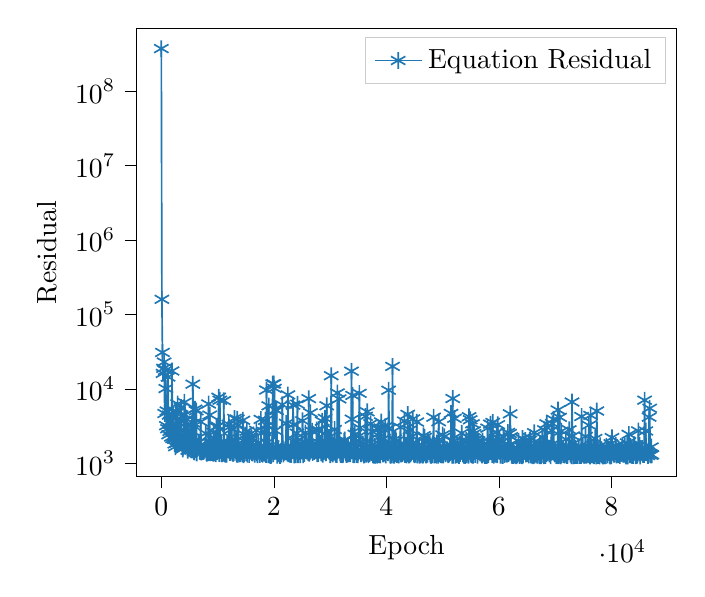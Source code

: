 % This file was created by tikzplotlib v0.9.1.
\begin{tikzpicture}

\definecolor{color0}{rgb}{0.122,0.467,0.706}

\begin{axis}[
legend cell align={left},
legend style={fill opacity=0.8, draw opacity=1, text opacity=1, draw=white!80!black},
log basis y={10},
tick align=outside,
tick pos=left,
x grid style={white!69.02!black},
xlabel={Epoch},
xmin=-4360, xmax=91560,
xtick style={color=black},
y grid style={white!69.02!black},
ylabel={Residual},
ymin=663.822, ymax=697845486.99,
ymode=log,
ytick style={color=black},
ytick={10,100,1000,10000,100000,1000000,10000000,100000000,1000000000,10000000000},
yticklabels={\(\displaystyle {10^{1}}\),\(\displaystyle {10^{2}}\),\(\displaystyle {10^{3}}\),\(\displaystyle {10^{4}}\),\(\displaystyle {10^{5}}\),\(\displaystyle {10^{6}}\),\(\displaystyle {10^{7}}\),\(\displaystyle {10^{8}}\),\(\displaystyle {10^{9}}\),\(\displaystyle {10^{10}}\)}
]
\addplot [semithick, color0, mark=asterisk, mark size=3, mark options={solid}]
table {%
0 371573988
100 159246.836
200 30828.038
300 16127.444
400 18852.712
500 22905.035
600 4665.671
700 17666.999
800 10094.729
900 3200.816
1000 5037.406
1100 2913.707
1200 14411.261
1300 2418.103
1400 4443.106
1500 2677.729
1600 3648.308
1700 2843.853
1800 2259.803
1900 17379.172
2000 2149.457
2100 4334.176
2200 3119.359
2300 2107.246
2400 1819.984
2500 1670.729
2600 4691.836
2700 4988.302
2800 1874.985
2900 6286.978
3000 1979.241
3100 3056.54
3200 2159.25
3300 1893.753
3400 3775.373
3500 5612.212
3600 2034.292
3700 1795.456
3800 1555.727
3900 1651.921
4000 3663.95
4100 6598.024
4200 4500.63
4300 2238.739
4400 2664.183
4500 3932.876
4600 2976.292
4700 1495.095
4800 2451.599
4900 1687.227
5000 1601.945
5100 2199.057
5200 2760.063
5300 1520.581
5400 3294.439
5500 1507.166
5600 11555.488
5700 3464.928
5800 1442.59
5900 1414.718
6000 5346.549
6100 1532.371
6200 5064.935
6300 1375.997
6400 1575.623
6500 1681.99
6600 1936.272
6700 1912.875
6800 1451.951
6900 1437.02
7000 3605.536
7100 1410.458
7200 1421.83
7300 1450.116
7400 1457.512
7500 1434.556
7600 1501.942
7700 1491.597
7800 1706.595
7900 2522.531
8000 1379.201
8100 1356.467
8200 1598.01
8300 1377.915
8400 6265.745
8500 1393.356
8600 4440.791
8700 1385.208
8800 1930.634
8900 1486.509
9000 1389.534
9100 1774.409
9200 1359.992
9300 2616.22
9400 1367.091
9500 1977.68
9600 2140.471
9700 1344.047
9800 3087.072
9900 1436.827
10000 3166.235
10100 1674.775
10200 7704.852
10300 1351.781
10400 7043.097
10500 1552.072
10600 1794.529
10700 1345.015
10800 1340.384
10900 1620.619
11000 1366.594
11100 6951.666
11200 1374.375
11300 1343.141
11400 1324.714
11500 1459.107
11600 1319.193
11700 1814.916
11800 1783.234
11900 1659.462
12000 3337.692
12100 3050.381
12200 1391.617
12300 2248.306
12400 1699.621
12500 2873.485
12600 1402.024
12700 1359.595
12800 1356.904
12900 1385.782
13000 4008.427
13100 1999.074
13200 1782.355
13300 1406.553
13400 1324.898
13500 3922.897
13600 1318.007
13700 3258.056
13800 1395.389
13900 1327.846
14000 1363.783
14100 1351.44
14200 1534.534
14300 1412.698
14400 1325.822
14500 3781.856
14600 1300.408
14700 1345.73
14800 1394.889
14900 2413.541
15000 1923.504
15100 1370.97
15200 2699.198
15300 1316.23
15400 1976.989
15500 2021.307
15600 1314.464
15700 2277.047
15800 1473.226
15900 1669.579
16000 2203.771
16100 1392.953
16200 1372.126
16300 1711.175
16400 1615.213
16500 1419.393
16600 1315.22
16700 1429.582
16800 1481.441
16900 2772.987
17000 1373.226
17100 1295.829
17200 1862.661
17300 1502.147
17400 1421.074
17500 1306.474
17600 1415.694
17700 3888.831
17800 1427.305
17900 1352.821
18000 1314.987
18100 1375.427
18200 1406.529
18300 2671.996
18400 1360.615
18500 3781.422
18600 1308.756
18700 9643.172
18800 1907.552
18900 3211.059
19000 1296.177
19100 5918.796
19200 1510.069
19300 1289.621
19400 1273.458
19500 1277.172
19600 1323.932
19700 1775.431
19800 11628.168
19900 1340.09
20000 11670.582
20100 10160.104
20200 2748.18
20300 5213.285
20400 1669.498
20500 5119.305
20600 1279.764
20700 1411.021
20800 1496.586
20900 1353.984
21000 1330.868
21100 1274.141
21200 1300.375
21300 1342.785
21400 1450.831
21500 6123.133
21600 1577.101
21700 1326.122
21800 1399.119
21900 1415.56
22000 1524.823
22100 1429.824
22200 3438.381
22300 1560.843
22400 1361.075
22500 8298.375
22600 1339.035
22700 1380.167
22800 1328.029
22900 1315.353
23000 1543.218
23100 1310.633
23200 1518.882
23300 1580.313
23400 6044.178
23500 3304.298
23600 1288.37
23700 1588.955
23800 1900.387
23900 1299.666
24000 1983.73
24100 2541.211
24200 6227.561
24300 1302.332
24400 1595.138
24500 1437.936
24600 1474.781
24700 1301.385
24800 1524.669
24900 1827.179
25000 1485.996
25100 3723.167
25200 1302.459
25300 1362.472
25400 1348.686
25500 1904.418
25600 2562.788
25700 1704.872
25800 1873.604
25900 1473.822
26000 1460.861
26100 1397.577
26200 7399.322
26300 1364.418
26400 1428.973
26500 4768.765
26600 1552.448
26700 1917.631
26800 2705.503
26900 1397.145
27000 1443.93
27100 1452.489
27200 1438.723
27300 1499.597
27400 1500.312
27500 1493.996
27600 2816.622
27700 1344.123
27800 1399.602
27900 1347.275
28000 2784.982
28100 1712.045
28200 1491.768
28300 1843.412
28400 1377.457
28500 1370.345
28600 3689.924
28700 1323.623
28800 1635.795
28900 1429.035
29000 1519.527
29100 4011.962
29200 1378.197
29300 1385.649
29400 5932.58
29500 1606.611
29600 1621.537
29700 1793.704
29800 2236.797
29900 1432.785
30000 1302.564
30100 1318.436
30200 15030.253
30300 1377.582
30400 1622.796
30500 1331.995
30600 1771.306
30700 1399.942
30800 2846.092
30900 1613.915
31000 1318.895
31100 1319.014
31200 1313.122
31300 8814.067
31400 1590.531
31500 1980.268
31600 7327.475
31700 1635.017
31800 1369.298
31900 1308.086
32000 1311.343
32100 1659.784
32200 1296.872
32300 1318.595
32400 1435.891
32500 1986.831
32600 2061.245
32700 1627.558
32800 1368.535
32900 1309.278
33000 1570.914
33100 1323.998
33200 1722.734
33300 1351.952
33400 1359.971
33500 1339.738
33600 1341.468
33700 1493.644
33800 17273.458
33900 3916.947
34000 8162.606
34100 1310.373
34200 1307.72
34300 1296.062
34400 2448.471
34500 1421.854
34600 1994.604
34700 1313.525
34800 1353.516
34900 1304.289
35000 1404.439
35100 2320.219
35200 8708.965
35300 2991.763
35400 1907.478
35500 1339.165
35600 1369.669
35700 1806.027
35800 1826.879
35900 1372.409
36000 1291.443
36100 1296.905
36200 1361.753
36300 4277.662
36400 1318.332
36500 1408.822
36600 4917.706
36700 1363.028
36800 1295.193
36900 1383.989
37000 1337.566
37100 1704.834
37200 3397.139
37300 1382.789
37400 1526.852
37500 2657.717
37600 1295.791
37700 1294.563
37800 1287.117
37900 1701.006
38000 1279.113
38100 1292.624
38200 1422.372
38300 1316.612
38400 1281.929
38500 2191.33
38600 2841.861
38700 1308.421
38800 2543.121
38900 1290.484
39000 2993.305
39100 3593.069
39200 1742.783
39300 1763.65
39400 1330.105
39500 2149.844
39600 1547.89
39700 1358.878
39800 3097.621
39900 1293.707
40000 1551.364
40100 1494.085
40200 1509.811
40300 1384.835
40400 9580.388
40500 2940.297
40600 1759.121
40700 1286.967
40800 1283.866
40900 1305.054
41000 1408.473
41100 20022.81
41200 1289.83
41300 1307.56
41400 1284.406
41500 2111.671
41600 1336.89
41700 1980.218
41800 1338.463
41900 1313.302
42000 1306.05
42100 1300.181
42200 1292.6
42300 1791.665
42400 1419.207
42500 3053.68
42600 1334.374
42700 1430.753
42800 1337.204
42900 1372.05
43000 1428.978
43100 1819.266
43200 3693.637
43300 1307.504
43400 1437.945
43500 1735.034
43600 1290.306
43700 1335.923
43800 4543.197
43900 1584.283
44000 1288.074
44100 1296.051
44200 2818.911
44300 1340.477
44400 1394.615
44500 1440.917
44600 2296.289
44700 3942.145
44800 1889.703
44900 1343.68
45000 1294.943
45100 1409.367
45200 1318.303
45300 1662.072
45400 3579.235
45500 1286.75
45600 1331.829
45700 1411.956
45800 1555.528
45900 1280.804
46000 1328.126
46100 1301.356
46200 1375.224
46300 1593.385
46400 1293.064
46500 1289.485
46600 2353.442
46700 1368.345
46800 2228.183
46900 1668.09
47000 1303.109
47100 1294.337
47200 1334.328
47300 1323.493
47400 1917.294
47500 1480.672
47600 1452.622
47700 1827.772
47800 1330.689
47900 1276.006
48000 1283.662
48100 1301.854
48200 1744.298
48300 1825.883
48400 4159.899
48500 1289.811
48600 1721.091
48700 1313.516
48800 1326.601
48900 1283.612
49000 1883.847
49100 1355.083
49200 1278.298
49300 3617.051
49400 1333.077
49500 1441.972
49600 1427.382
49700 1299.231
49800 1324.703
49900 1295.583
50000 2410.533
50100 1293.371
50200 1636.155
50300 2281.925
50400 1409.907
50500 1342.631
50600 1399.353
50700 1514.995
50800 1519.34
50900 1343.011
51000 1294.91
51100 1470.841
51200 1326.325
51300 1599.706
51400 1390.155
51500 4677.292
51600 1723.412
51700 1277.502
51800 7415.351
51900 1281.86
52000 1981.669
52100 4017.21
52200 1478.032
52300 1280.286
52400 1390.859
52500 1306.793
52600 1330.919
52700 1776.781
52800 1285.028
52900 1272.629
53000 1425.532
53100 1347.681
53200 1726.368
53300 2017.341
53400 2545.209
53500 1764.658
53600 1326.027
53700 1664.314
53800 1276.476
53900 1293.638
54000 1270.875
54100 1300.989
54200 2035.734
54300 1303.923
54400 1404.463
54500 1385.301
54600 1279.185
54700 4226.767
54800 2171.89
54900 3845.584
55000 1324.966
55100 1757.016
55200 1293.618
55300 3395.849
55400 1275.314
55500 2731.787
55600 2510.631
55700 1811.879
55800 1306.898
55900 2099.311
56000 1829.802
56100 1516.122
56200 1275.001
56300 2002.907
56400 1606.417
56500 1563.544
56600 1538.553
56700 1367.723
56800 1421.384
56900 1357.019
57000 1293.684
57100 1993.943
57200 1804.873
57300 1366.707
57400 1325.404
57500 1273.38
57600 1301.799
57700 1267.01
57800 1363.877
57900 1275.1
58000 2967.676
58100 1297.327
58200 1405.151
58300 1927.568
58400 1442.479
58500 3359.121
58600 1597.044
58700 1471.522
58800 1312.602
58900 3538.043
59000 1517.523
59100 1275.053
59200 1635.428
59300 1343.425
59400 1865.145
59500 1322.526
59600 2603.956
59700 1302.699
59800 3301.699
59900 1469.172
60000 1807.025
60100 2119.548
60200 1629.55
60300 1282.272
60400 1616.355
60500 1547.812
60600 1277.929
60700 1269.609
60800 2249.111
60900 1448.513
61000 1312.507
61100 1425.068
61200 1457.441
61300 1345.581
61400 1325.92
61500 1326.438
61600 2601.476
61700 1356.053
61800 1760.98
61900 2513.968
62000 4616.173
62100 2278.55
62200 1401.52
62300 1275.841
62400 1269.307
62500 1277.435
62600 1268.043
62700 1301.768
62800 1295.8
62900 1316.393
63000 1280.857
63100 1262.752
63200 1592.169
63300 1288.285
63400 1357.903
63500 1987.437
63600 1564.755
63700 1265.646
63800 1435.606
63900 1316.125
64000 1660.053
64100 1257.279
64200 2160.907
64300 1291.699
64400 1636.351
64500 1576.467
64600 1609.98
64700 2025.516
64800 1334.187
64900 1536.96
65000 1353.85
65100 1457.335
65200 1365.048
65300 1290.924
65400 1544.882
65500 2041.798
65600 2206.831
65700 1294.559
65800 1712.16
65900 1286.849
66000 1277.669
66100 1256.427
66200 1276.907
66300 2577.297
66400 1287.34
66500 1469.353
66600 1350.845
66700 1324.439
66800 1283.601
66900 1294.715
67000 1422.543
67100 1585.517
67200 1264.893
67300 1800.497
67400 1570.67
67500 1263.955
67600 1325.872
67700 2243.757
67800 1601.513
67900 1299.956
68000 1260.36
68100 2817.976
68200 1266.791
68300 1276.938
68400 1354.536
68500 3392.31
68600 1467.289
68700 1374.257
68800 1504.489
68900 1592.946
69000 1325.284
69100 1591.004
69200 1259.834
69300 1771.23
69400 2767.754
69500 3415.47
69600 1468.029
69700 3901.755
69800 1533.003
69900 1325.311
70000 1483.842
70100 1351.148
70200 1270.303
70300 1276.516
70400 1261.182
70500 5208.517
70600 1265.641
70700 1320.444
70800 4139.182
70900 1257.063
71000 1264.805
71100 2703.623
71200 1307.919
71300 1402.357
71400 1548.454
71500 1306.294
71600 1296.83
71700 1294.629
71800 1325.235
71900 2101.742
72000 1630.083
72100 1272.463
72200 1279.118
72300 1459.918
72400 1700.829
72500 2819.858
72600 1497.31
72700 1315.31
72800 1568.897
72900 1262.906
73000 6652.093
73100 2326.626
73200 1262.075
73300 1257.617
73400 1875.469
73500 1268.352
73600 1595.82
73700 1272.482
73800 1387.84
73900 1335.139
74000 1265.999
74100 1408.278
74200 1676.852
74300 1270.166
74400 1308.844
74500 1274.285
74600 1272.468
74700 4251.08
74800 1326.125
74900 1633.924
75000 1328.157
75100 1280.097
75200 1444.772
75300 1279.166
75400 2295.213
75500 1348.205
75600 1279.516
75700 1320.673
75800 1632.883
75900 1303.544
76000 3246.541
76100 1433.256
76200 1248.898
76300 4400.373
76400 1309.297
76500 1613.05
76600 1291.772
76700 1355.892
76800 1739.736
76900 1260.578
77000 1474.387
77100 2154.096
77200 1341.23
77300 1255.089
77400 5040.334
77500 1318.875
77600 1269.253
77700 1267.631
77800 1288.46
77900 1252.983
78000 1729.234
78100 1335.009
78200 1441.216
78300 1290.807
78400 1365.761
78500 1252.564
78600 1326.65
78700 1295.445
78800 1264.978
78900 1263.069
79000 1269.622
79100 1693.163
79200 1540.564
79300 1290.587
79400 1560.448
79500 1392.985
79600 1531.713
79700 1276.447
79800 1254.765
79900 1832.23
80000 1256.187
80100 2216.515
80200 1427.118
80300 1380.704
80400 1335.17
80500 1314.971
80600 1340.223
80700 1643.858
80800 1734.636
80900 1286.46
81000 1442.884
81100 1313.284
81200 1367.45
81300 1299.695
81400 1304.801
81500 1273.934
81600 1419.889
81700 1366.226
81800 1365.459
81900 1367.257
82000 1649.877
82100 1322.754
82200 1340.599
82300 1316.607
82400 1721.147
82500 1498.065
82600 1246.711
82700 1277.611
82800 1876.851
82900 1253.414
83000 1461.838
83100 2447.537
83200 1739.719
83300 1298.927
83400 1688.63
83500 1295.905
83600 1279.037
83700 1277.438
83800 1267.836
83900 1274.194
84000 1697.661
84100 1781.332
84200 1439.432
84300 1264.936
84400 1415.741
84500 1272.009
84600 1296.414
84700 1357.609
84800 2723.359
84900 1415.092
85000 1740.64
85100 1247.542
85200 1371.599
85300 1528.345
85400 1402.415
85500 1580.666
85600 1315.539
85700 1307.407
85800 1306.845
85900 7043.926
86000 1393.134
86100 2719.299
86200 1465.849
86300 1382.058
86400 1424.479
86500 1268.663
86600 1334.631
86700 4164.627
86800 5479.874
86900 1323.69
87000 1285.789
87100 1656.206
87200 1299.087
};
\addlegendentry{Equation Residual}
\end{axis}

\end{tikzpicture}

